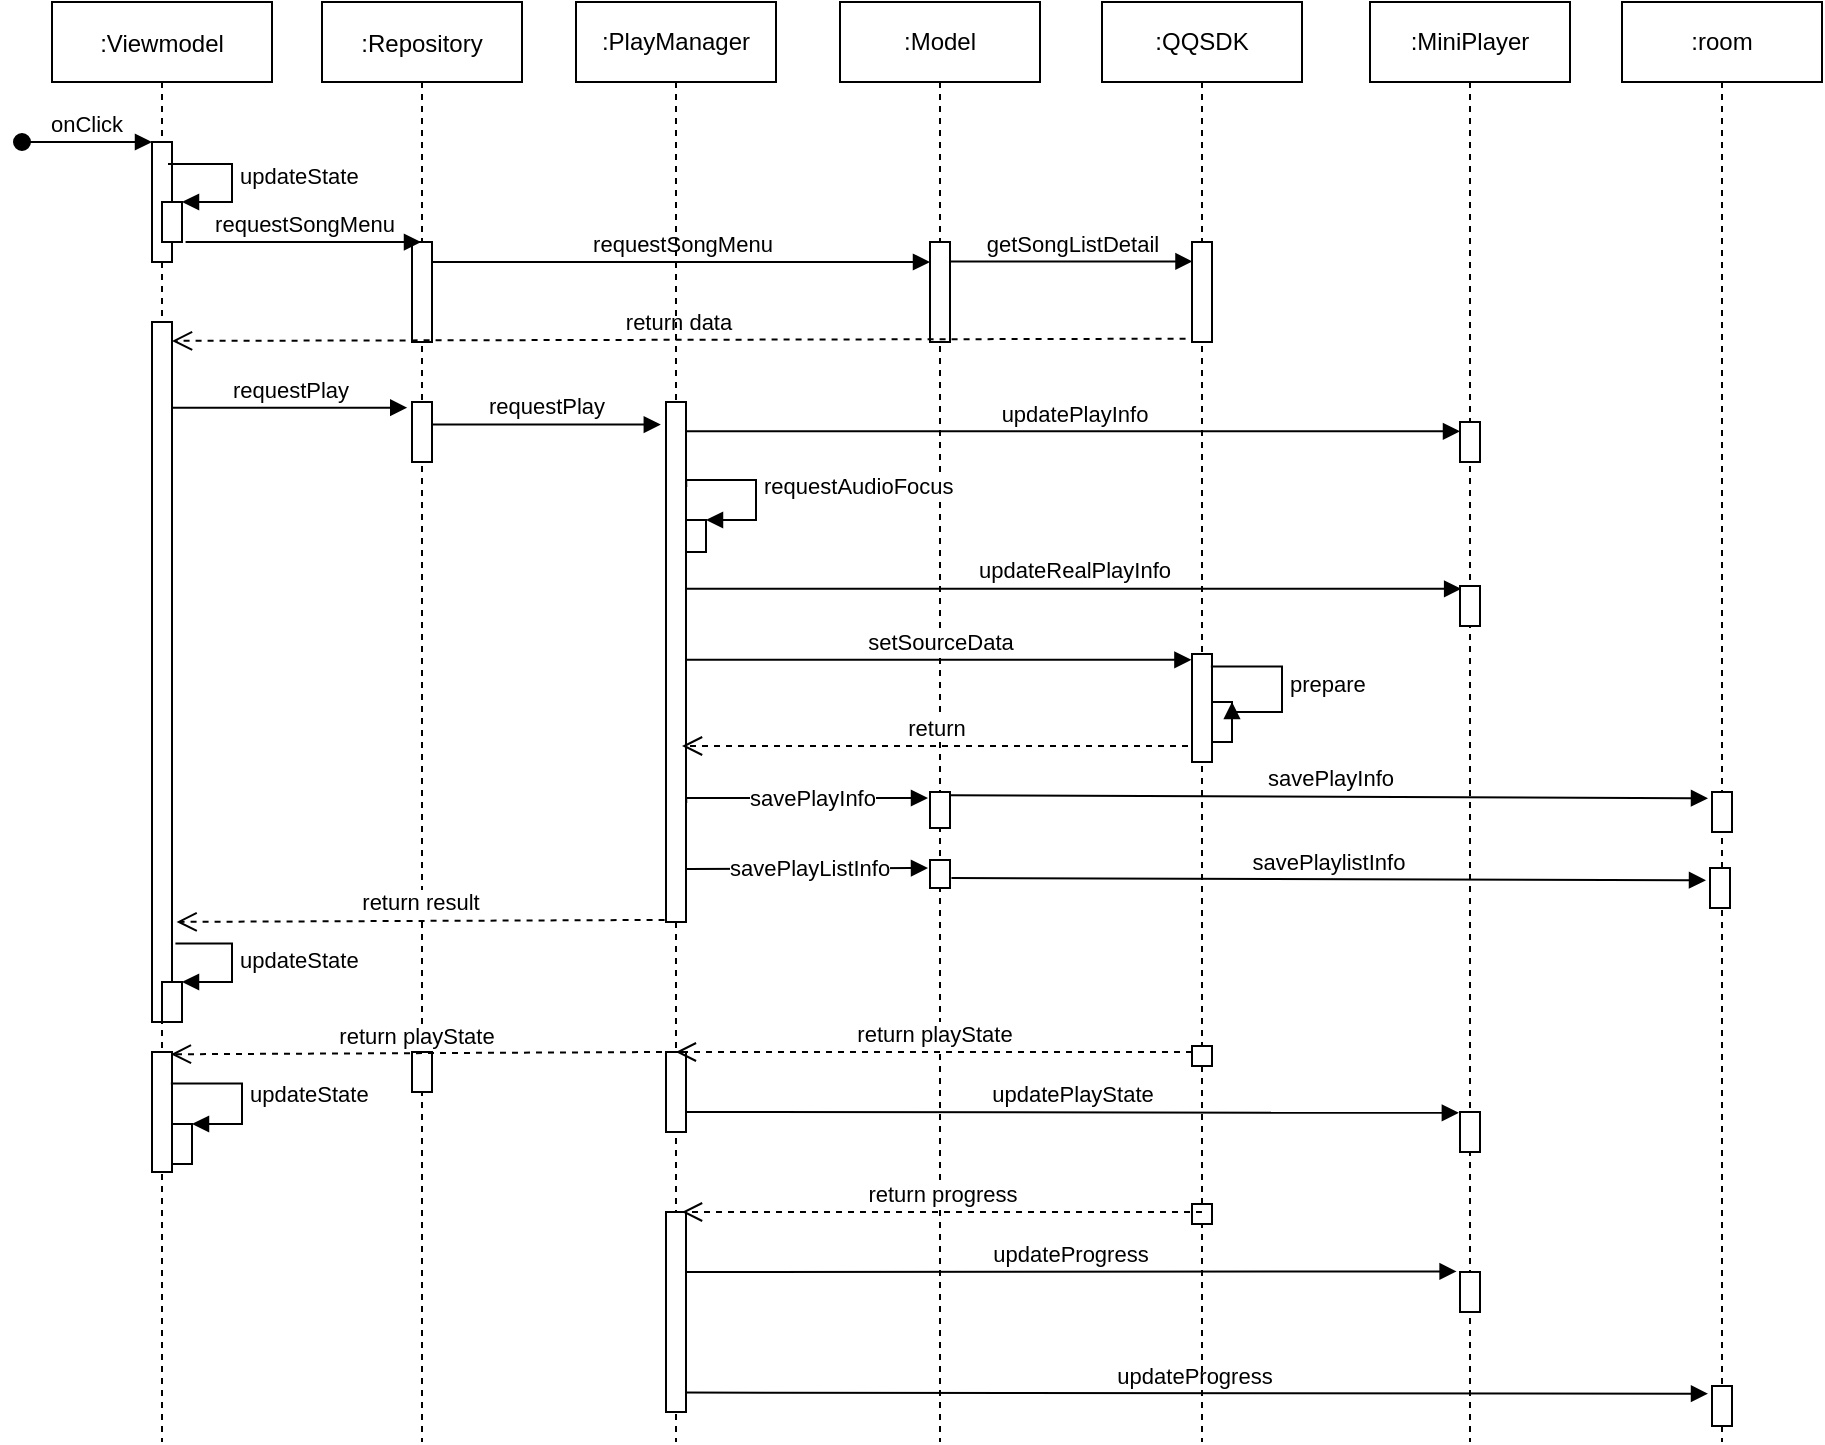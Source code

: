 <mxfile version="15.5.9" type="github">
  <diagram id="kgpKYQtTHZ0yAKxKKP6v" name="推荐歌单播放按钮">
    <mxGraphModel dx="1137" dy="648" grid="1" gridSize="10" guides="1" tooltips="1" connect="1" arrows="1" fold="1" page="1" pageScale="1" pageWidth="850" pageHeight="1100" math="0" shadow="0">
      <root>
        <mxCell id="0" />
        <mxCell id="1" parent="0" />
        <mxCell id="3nuBFxr9cyL0pnOWT2aG-1" value=":Viewmodel" style="shape=umlLifeline;perimeter=lifelinePerimeter;container=1;collapsible=0;recursiveResize=0;rounded=0;shadow=0;strokeWidth=1;" parent="1" vertex="1">
          <mxGeometry x="75" y="80" width="110" height="720" as="geometry" />
        </mxCell>
        <mxCell id="3nuBFxr9cyL0pnOWT2aG-2" value="" style="points=[];perimeter=orthogonalPerimeter;rounded=0;shadow=0;strokeWidth=1;" parent="3nuBFxr9cyL0pnOWT2aG-1" vertex="1">
          <mxGeometry x="50" y="70" width="10" height="60" as="geometry" />
        </mxCell>
        <mxCell id="3nuBFxr9cyL0pnOWT2aG-3" value="onClick" style="verticalAlign=bottom;startArrow=oval;endArrow=block;startSize=8;shadow=0;strokeWidth=1;" parent="3nuBFxr9cyL0pnOWT2aG-1" target="3nuBFxr9cyL0pnOWT2aG-2" edge="1">
          <mxGeometry relative="1" as="geometry">
            <mxPoint x="-15" y="70" as="sourcePoint" />
          </mxGeometry>
        </mxCell>
        <mxCell id="Qp0r34Nz9aP66fYgV8rX-2" value="" style="html=1;points=[];perimeter=orthogonalPerimeter;" parent="3nuBFxr9cyL0pnOWT2aG-1" vertex="1">
          <mxGeometry x="55" y="100" width="10" height="20" as="geometry" />
        </mxCell>
        <mxCell id="Qp0r34Nz9aP66fYgV8rX-3" value="updateState" style="edgeStyle=orthogonalEdgeStyle;html=1;align=left;spacingLeft=2;endArrow=block;rounded=0;entryX=1;entryY=0;" parent="3nuBFxr9cyL0pnOWT2aG-1" target="Qp0r34Nz9aP66fYgV8rX-2" edge="1">
          <mxGeometry relative="1" as="geometry">
            <mxPoint x="58" y="81" as="sourcePoint" />
            <Array as="points">
              <mxPoint x="90" y="81" />
              <mxPoint x="90" y="100" />
            </Array>
          </mxGeometry>
        </mxCell>
        <mxCell id="Qp0r34Nz9aP66fYgV8rX-12" value="" style="html=1;points=[];perimeter=orthogonalPerimeter;" parent="3nuBFxr9cyL0pnOWT2aG-1" vertex="1">
          <mxGeometry x="50" y="160" width="10" height="350" as="geometry" />
        </mxCell>
        <mxCell id="TKW9vv0dUy3avXd2fPIE-27" value="" style="html=1;points=[];perimeter=orthogonalPerimeter;" parent="3nuBFxr9cyL0pnOWT2aG-1" vertex="1">
          <mxGeometry x="50" y="525" width="10" height="60" as="geometry" />
        </mxCell>
        <mxCell id="TKW9vv0dUy3avXd2fPIE-28" value="" style="html=1;points=[];perimeter=orthogonalPerimeter;" parent="3nuBFxr9cyL0pnOWT2aG-1" vertex="1">
          <mxGeometry x="60" y="561" width="10" height="20" as="geometry" />
        </mxCell>
        <mxCell id="TKW9vv0dUy3avXd2fPIE-29" value="updateState" style="edgeStyle=orthogonalEdgeStyle;html=1;align=left;spacingLeft=2;endArrow=block;rounded=0;entryX=1;entryY=0;exitX=0.943;exitY=0.162;exitDx=0;exitDy=0;exitPerimeter=0;" parent="3nuBFxr9cyL0pnOWT2aG-1" target="TKW9vv0dUy3avXd2fPIE-28" edge="1">
          <mxGeometry relative="1" as="geometry">
            <mxPoint x="59.43" y="540.72" as="sourcePoint" />
            <Array as="points">
              <mxPoint x="95" y="541" />
              <mxPoint x="95" y="561" />
            </Array>
          </mxGeometry>
        </mxCell>
        <mxCell id="1OReREZztHgTOHha7a1d-3" value="" style="html=1;points=[];perimeter=orthogonalPerimeter;" vertex="1" parent="3nuBFxr9cyL0pnOWT2aG-1">
          <mxGeometry x="55" y="490" width="10" height="20" as="geometry" />
        </mxCell>
        <mxCell id="1OReREZztHgTOHha7a1d-4" value="updateState" style="edgeStyle=orthogonalEdgeStyle;html=1;align=left;spacingLeft=2;endArrow=block;rounded=0;entryX=1;entryY=0;exitX=1.171;exitY=0.888;exitDx=0;exitDy=0;exitPerimeter=0;" edge="1" parent="3nuBFxr9cyL0pnOWT2aG-1" target="1OReREZztHgTOHha7a1d-3" source="Qp0r34Nz9aP66fYgV8rX-12">
          <mxGeometry relative="1" as="geometry">
            <mxPoint x="65" y="471" as="sourcePoint" />
            <Array as="points">
              <mxPoint x="90" y="471" />
              <mxPoint x="90" y="490" />
            </Array>
          </mxGeometry>
        </mxCell>
        <mxCell id="3nuBFxr9cyL0pnOWT2aG-5" value=":Repository" style="shape=umlLifeline;perimeter=lifelinePerimeter;container=1;collapsible=0;recursiveResize=0;rounded=0;shadow=0;strokeWidth=1;" parent="1" vertex="1">
          <mxGeometry x="210" y="80" width="100" height="720" as="geometry" />
        </mxCell>
        <mxCell id="3nuBFxr9cyL0pnOWT2aG-6" value="" style="points=[];perimeter=orthogonalPerimeter;rounded=0;shadow=0;strokeWidth=1;" parent="3nuBFxr9cyL0pnOWT2aG-5" vertex="1">
          <mxGeometry x="45" y="120" width="10" height="50" as="geometry" />
        </mxCell>
        <mxCell id="Qp0r34Nz9aP66fYgV8rX-9" value="requestSongMenu" style="html=1;verticalAlign=bottom;endArrow=block;rounded=0;" parent="3nuBFxr9cyL0pnOWT2aG-5" target="Qp0r34Nz9aP66fYgV8rX-10" edge="1">
          <mxGeometry width="80" relative="1" as="geometry">
            <mxPoint x="55" y="130" as="sourcePoint" />
            <mxPoint x="135" y="130" as="targetPoint" />
          </mxGeometry>
        </mxCell>
        <mxCell id="Qp0r34Nz9aP66fYgV8rX-16" value="" style="html=1;points=[];perimeter=orthogonalPerimeter;" parent="3nuBFxr9cyL0pnOWT2aG-5" vertex="1">
          <mxGeometry x="45" y="200" width="10" height="30" as="geometry" />
        </mxCell>
        <mxCell id="TKW9vv0dUy3avXd2fPIE-30" value="" style="html=1;points=[];perimeter=orthogonalPerimeter;" parent="3nuBFxr9cyL0pnOWT2aG-5" vertex="1">
          <mxGeometry x="45" y="525" width="10" height="20" as="geometry" />
        </mxCell>
        <mxCell id="Qp0r34Nz9aP66fYgV8rX-7" value=":Model" style="shape=umlLifeline;perimeter=lifelinePerimeter;whiteSpace=wrap;html=1;container=1;collapsible=0;recursiveResize=0;outlineConnect=0;" parent="1" vertex="1">
          <mxGeometry x="469" y="80" width="100" height="720" as="geometry" />
        </mxCell>
        <mxCell id="Qp0r34Nz9aP66fYgV8rX-10" value="" style="html=1;points=[];perimeter=orthogonalPerimeter;" parent="Qp0r34Nz9aP66fYgV8rX-7" vertex="1">
          <mxGeometry x="45" y="120" width="10" height="50" as="geometry" />
        </mxCell>
        <mxCell id="TKW9vv0dUy3avXd2fPIE-1" value="" style="html=1;points=[];perimeter=orthogonalPerimeter;" parent="Qp0r34Nz9aP66fYgV8rX-7" vertex="1">
          <mxGeometry x="45" y="395" width="10" height="18" as="geometry" />
        </mxCell>
        <mxCell id="TKW9vv0dUy3avXd2fPIE-3" value="" style="html=1;points=[];perimeter=orthogonalPerimeter;" parent="Qp0r34Nz9aP66fYgV8rX-7" vertex="1">
          <mxGeometry x="45" y="429" width="10" height="14" as="geometry" />
        </mxCell>
        <mxCell id="TKW9vv0dUy3avXd2fPIE-34" value="updateProgress" style="html=1;verticalAlign=bottom;endArrow=block;rounded=0;entryX=-0.2;entryY=0.193;entryDx=0;entryDy=0;entryPerimeter=0;" parent="Qp0r34Nz9aP66fYgV8rX-7" target="TKW9vv0dUy3avXd2fPIE-35" edge="1">
          <mxGeometry width="80" relative="1" as="geometry">
            <mxPoint x="-79" y="695.28" as="sourcePoint" />
            <mxPoint x="306.29" y="695" as="targetPoint" />
          </mxGeometry>
        </mxCell>
        <mxCell id="Qp0r34Nz9aP66fYgV8rX-5" value="requestSongMenu" style="html=1;verticalAlign=bottom;endArrow=block;rounded=0;exitX=1.179;exitY=1.003;exitDx=0;exitDy=0;exitPerimeter=0;" parent="1" source="Qp0r34Nz9aP66fYgV8rX-2" target="3nuBFxr9cyL0pnOWT2aG-5" edge="1">
          <mxGeometry relative="1" as="geometry">
            <mxPoint x="99" y="210" as="sourcePoint" />
            <mxPoint x="269.0" y="210.0" as="targetPoint" />
          </mxGeometry>
        </mxCell>
        <mxCell id="Qp0r34Nz9aP66fYgV8rX-11" value="return data" style="html=1;verticalAlign=bottom;endArrow=open;dashed=1;endSize=8;rounded=0;exitX=-0.321;exitY=0.967;exitDx=0;exitDy=0;exitPerimeter=0;entryX=1;entryY=0.027;entryDx=0;entryDy=0;entryPerimeter=0;" parent="1" source="Qp0r34Nz9aP66fYgV8rX-21" target="Qp0r34Nz9aP66fYgV8rX-12" edge="1">
          <mxGeometry relative="1" as="geometry">
            <mxPoint x="480" y="270" as="sourcePoint" />
            <mxPoint x="140" y="248" as="targetPoint" />
          </mxGeometry>
        </mxCell>
        <mxCell id="Qp0r34Nz9aP66fYgV8rX-13" value=":PlayManager" style="shape=umlLifeline;perimeter=lifelinePerimeter;whiteSpace=wrap;html=1;container=1;collapsible=0;recursiveResize=0;outlineConnect=0;" parent="1" vertex="1">
          <mxGeometry x="337" y="80" width="100" height="720" as="geometry" />
        </mxCell>
        <mxCell id="Qp0r34Nz9aP66fYgV8rX-19" value="" style="html=1;points=[];perimeter=orthogonalPerimeter;" parent="Qp0r34Nz9aP66fYgV8rX-13" vertex="1">
          <mxGeometry x="45" y="200" width="10" height="260" as="geometry" />
        </mxCell>
        <mxCell id="Qp0r34Nz9aP66fYgV8rX-24" value="updatePlayInfo" style="html=1;verticalAlign=bottom;endArrow=block;rounded=0;" parent="Qp0r34Nz9aP66fYgV8rX-13" target="Qp0r34Nz9aP66fYgV8rX-25" edge="1">
          <mxGeometry width="80" relative="1" as="geometry">
            <mxPoint x="55" y="214.66" as="sourcePoint" />
            <mxPoint x="446.5" y="214.66" as="targetPoint" />
          </mxGeometry>
        </mxCell>
        <mxCell id="Qp0r34Nz9aP66fYgV8rX-29" value="" style="html=1;points=[];perimeter=orthogonalPerimeter;" parent="Qp0r34Nz9aP66fYgV8rX-13" vertex="1">
          <mxGeometry x="55" y="259" width="10" height="16" as="geometry" />
        </mxCell>
        <mxCell id="Qp0r34Nz9aP66fYgV8rX-30" value="requestAudioFocus" style="edgeStyle=orthogonalEdgeStyle;html=1;align=left;spacingLeft=2;endArrow=block;rounded=0;entryX=1;entryY=0;exitX=1.014;exitY=0.311;exitDx=0;exitDy=0;exitPerimeter=0;" parent="Qp0r34Nz9aP66fYgV8rX-13" target="Qp0r34Nz9aP66fYgV8rX-29" edge="1">
          <mxGeometry relative="1" as="geometry">
            <mxPoint x="55.14" y="242.54" as="sourcePoint" />
            <Array as="points">
              <mxPoint x="55" y="239" />
              <mxPoint x="90" y="239" />
              <mxPoint x="90" y="259" />
            </Array>
          </mxGeometry>
        </mxCell>
        <mxCell id="TKW9vv0dUy3avXd2fPIE-17" value="" style="html=1;points=[];perimeter=orthogonalPerimeter;" parent="Qp0r34Nz9aP66fYgV8rX-13" vertex="1">
          <mxGeometry x="45" y="525" width="10" height="40" as="geometry" />
        </mxCell>
        <mxCell id="TKW9vv0dUy3avXd2fPIE-18" value="updatePlayState" style="html=1;verticalAlign=bottom;endArrow=block;rounded=0;entryX=-0.057;entryY=0.021;entryDx=0;entryDy=0;entryPerimeter=0;" parent="Qp0r34Nz9aP66fYgV8rX-13" target="TKW9vv0dUy3avXd2fPIE-19" edge="1">
          <mxGeometry width="80" relative="1" as="geometry">
            <mxPoint x="55" y="555" as="sourcePoint" />
            <mxPoint x="135" y="555" as="targetPoint" />
          </mxGeometry>
        </mxCell>
        <mxCell id="TKW9vv0dUy3avXd2fPIE-22" value="" style="html=1;points=[];perimeter=orthogonalPerimeter;" parent="Qp0r34Nz9aP66fYgV8rX-13" vertex="1">
          <mxGeometry x="45" y="605" width="10" height="100" as="geometry" />
        </mxCell>
        <mxCell id="TKW9vv0dUy3avXd2fPIE-25" value="updateProgress" style="html=1;verticalAlign=bottom;endArrow=block;rounded=0;entryX=-0.171;entryY=-0.014;entryDx=0;entryDy=0;entryPerimeter=0;" parent="Qp0r34Nz9aP66fYgV8rX-13" target="TKW9vv0dUy3avXd2fPIE-24" edge="1">
          <mxGeometry width="80" relative="1" as="geometry">
            <mxPoint x="55" y="635" as="sourcePoint" />
            <mxPoint x="135" y="635" as="targetPoint" />
          </mxGeometry>
        </mxCell>
        <mxCell id="Qp0r34Nz9aP66fYgV8rX-17" value="requestPlay" style="html=1;verticalAlign=bottom;endArrow=block;rounded=0;entryX=-0.238;entryY=0.094;entryDx=0;entryDy=0;entryPerimeter=0;" parent="1" source="Qp0r34Nz9aP66fYgV8rX-12" target="Qp0r34Nz9aP66fYgV8rX-16" edge="1">
          <mxGeometry width="80" relative="1" as="geometry">
            <mxPoint x="400" y="270" as="sourcePoint" />
            <mxPoint x="480" y="270" as="targetPoint" />
          </mxGeometry>
        </mxCell>
        <mxCell id="Qp0r34Nz9aP66fYgV8rX-18" value="requestPlay" style="html=1;verticalAlign=bottom;endArrow=block;rounded=0;entryX=-0.259;entryY=0.105;entryDx=0;entryDy=0;entryPerimeter=0;" parent="1" edge="1">
          <mxGeometry width="80" relative="1" as="geometry">
            <mxPoint x="265" y="291.3" as="sourcePoint" />
            <mxPoint x="379.41" y="291.3" as="targetPoint" />
          </mxGeometry>
        </mxCell>
        <mxCell id="Qp0r34Nz9aP66fYgV8rX-20" value=":QQSDK" style="shape=umlLifeline;perimeter=lifelinePerimeter;whiteSpace=wrap;html=1;container=1;collapsible=0;recursiveResize=0;outlineConnect=0;" parent="1" vertex="1">
          <mxGeometry x="600" y="80" width="100" height="720" as="geometry" />
        </mxCell>
        <mxCell id="Qp0r34Nz9aP66fYgV8rX-21" value="" style="html=1;points=[];perimeter=orthogonalPerimeter;" parent="Qp0r34Nz9aP66fYgV8rX-20" vertex="1">
          <mxGeometry x="45" y="120" width="10" height="50" as="geometry" />
        </mxCell>
        <mxCell id="TKW9vv0dUy3avXd2fPIE-11" value="" style="html=1;points=[];perimeter=orthogonalPerimeter;" parent="Qp0r34Nz9aP66fYgV8rX-20" vertex="1">
          <mxGeometry x="45" y="326" width="10" height="54" as="geometry" />
        </mxCell>
        <mxCell id="TKW9vv0dUy3avXd2fPIE-14" value="" style="html=1;points=[];perimeter=orthogonalPerimeter;" parent="Qp0r34Nz9aP66fYgV8rX-20" vertex="1">
          <mxGeometry x="55" y="350" width="10" height="20" as="geometry" />
        </mxCell>
        <mxCell id="TKW9vv0dUy3avXd2fPIE-15" value="prepare" style="edgeStyle=orthogonalEdgeStyle;html=1;align=left;spacingLeft=2;endArrow=block;rounded=0;entryX=1;entryY=0;exitX=0.943;exitY=0.164;exitDx=0;exitDy=0;exitPerimeter=0;" parent="Qp0r34Nz9aP66fYgV8rX-20" target="TKW9vv0dUy3avXd2fPIE-14" edge="1">
          <mxGeometry relative="1" as="geometry">
            <mxPoint x="54.43" y="332.3" as="sourcePoint" />
            <Array as="points">
              <mxPoint x="90" y="332" />
              <mxPoint x="90" y="355" />
            </Array>
          </mxGeometry>
        </mxCell>
        <mxCell id="TKW9vv0dUy3avXd2fPIE-16" value="return playState" style="html=1;verticalAlign=bottom;endArrow=open;dashed=1;endSize=8;rounded=0;" parent="Qp0r34Nz9aP66fYgV8rX-20" edge="1">
          <mxGeometry relative="1" as="geometry">
            <mxPoint x="45" y="525" as="sourcePoint" />
            <mxPoint x="-213.071" y="525" as="targetPoint" />
          </mxGeometry>
        </mxCell>
        <mxCell id="TKW9vv0dUy3avXd2fPIE-31" value="" style="html=1;points=[];perimeter=orthogonalPerimeter;" parent="Qp0r34Nz9aP66fYgV8rX-20" vertex="1">
          <mxGeometry x="45" y="601" width="10" height="10" as="geometry" />
        </mxCell>
        <mxCell id="TKW9vv0dUy3avXd2fPIE-37" value="" style="html=1;points=[];perimeter=orthogonalPerimeter;" parent="Qp0r34Nz9aP66fYgV8rX-20" vertex="1">
          <mxGeometry x="45" y="522" width="10" height="10" as="geometry" />
        </mxCell>
        <mxCell id="Qp0r34Nz9aP66fYgV8rX-22" value="getSongListDetail" style="html=1;verticalAlign=bottom;endArrow=block;rounded=0;entryX=0.024;entryY=0.194;entryDx=0;entryDy=0;entryPerimeter=0;" parent="1" source="Qp0r34Nz9aP66fYgV8rX-10" target="Qp0r34Nz9aP66fYgV8rX-21" edge="1">
          <mxGeometry width="80" relative="1" as="geometry">
            <mxPoint x="540" y="210" as="sourcePoint" />
            <mxPoint x="620" y="210" as="targetPoint" />
          </mxGeometry>
        </mxCell>
        <mxCell id="Qp0r34Nz9aP66fYgV8rX-23" value=":MiniPlayer" style="shape=umlLifeline;perimeter=lifelinePerimeter;whiteSpace=wrap;html=1;container=1;collapsible=0;recursiveResize=0;outlineConnect=0;" parent="1" vertex="1">
          <mxGeometry x="734" y="80" width="100" height="720" as="geometry" />
        </mxCell>
        <mxCell id="Qp0r34Nz9aP66fYgV8rX-25" value="" style="html=1;points=[];perimeter=orthogonalPerimeter;" parent="Qp0r34Nz9aP66fYgV8rX-23" vertex="1">
          <mxGeometry x="45" y="210" width="10" height="20" as="geometry" />
        </mxCell>
        <mxCell id="TKW9vv0dUy3avXd2fPIE-13" value="" style="html=1;points=[];perimeter=orthogonalPerimeter;" parent="Qp0r34Nz9aP66fYgV8rX-23" vertex="1">
          <mxGeometry x="45" y="292" width="10" height="20" as="geometry" />
        </mxCell>
        <mxCell id="TKW9vv0dUy3avXd2fPIE-19" value="" style="html=1;points=[];perimeter=orthogonalPerimeter;" parent="Qp0r34Nz9aP66fYgV8rX-23" vertex="1">
          <mxGeometry x="45" y="555" width="10" height="20" as="geometry" />
        </mxCell>
        <mxCell id="TKW9vv0dUy3avXd2fPIE-24" value="" style="html=1;points=[];perimeter=orthogonalPerimeter;" parent="Qp0r34Nz9aP66fYgV8rX-23" vertex="1">
          <mxGeometry x="45" y="635" width="10" height="20" as="geometry" />
        </mxCell>
        <mxCell id="TKW9vv0dUy3avXd2fPIE-2" value="savePlayInfo" style="edgeStyle=orthogonalEdgeStyle;html=1;align=left;spacingLeft=2;endArrow=block;rounded=0;exitX=1.014;exitY=0.311;exitDx=0;exitDy=0;exitPerimeter=0;" parent="1" edge="1">
          <mxGeometry x="-0.51" relative="1" as="geometry">
            <mxPoint x="392.14" y="480.54" as="sourcePoint" />
            <Array as="points">
              <mxPoint x="392" y="478" />
              <mxPoint x="513" y="478" />
            </Array>
            <mxPoint x="513" y="478" as="targetPoint" />
            <mxPoint as="offset" />
          </mxGeometry>
        </mxCell>
        <mxCell id="TKW9vv0dUy3avXd2fPIE-4" value="savePlayListInfo" style="edgeStyle=orthogonalEdgeStyle;html=1;align=left;spacingLeft=2;endArrow=block;rounded=0;exitX=1.014;exitY=0.311;exitDx=0;exitDy=0;exitPerimeter=0;" parent="1" edge="1">
          <mxGeometry x="-0.704" relative="1" as="geometry">
            <mxPoint x="392.14" y="513.54" as="sourcePoint" />
            <Array as="points">
              <mxPoint x="513" y="514" />
            </Array>
            <mxPoint x="513" y="513" as="targetPoint" />
            <mxPoint as="offset" />
          </mxGeometry>
        </mxCell>
        <mxCell id="TKW9vv0dUy3avXd2fPIE-5" value=":room" style="shape=umlLifeline;perimeter=lifelinePerimeter;whiteSpace=wrap;html=1;container=1;collapsible=0;recursiveResize=0;outlineConnect=0;" parent="1" vertex="1">
          <mxGeometry x="860" y="80" width="100" height="720" as="geometry" />
        </mxCell>
        <mxCell id="TKW9vv0dUy3avXd2fPIE-6" value="" style="html=1;points=[];perimeter=orthogonalPerimeter;" parent="TKW9vv0dUy3avXd2fPIE-5" vertex="1">
          <mxGeometry x="45" y="395" width="10" height="20" as="geometry" />
        </mxCell>
        <mxCell id="TKW9vv0dUy3avXd2fPIE-35" value="" style="html=1;points=[];perimeter=orthogonalPerimeter;" parent="TKW9vv0dUy3avXd2fPIE-5" vertex="1">
          <mxGeometry x="45" y="692" width="10" height="20" as="geometry" />
        </mxCell>
        <mxCell id="TKW9vv0dUy3avXd2fPIE-7" value="savePlayInfo" style="html=1;verticalAlign=bottom;endArrow=block;rounded=0;exitX=1.014;exitY=0.087;exitDx=0;exitDy=0;exitPerimeter=0;entryX=-0.2;entryY=0.157;entryDx=0;entryDy=0;entryPerimeter=0;" parent="1" source="TKW9vv0dUy3avXd2fPIE-1" target="TKW9vv0dUy3avXd2fPIE-6" edge="1">
          <mxGeometry width="80" relative="1" as="geometry">
            <mxPoint x="490" y="473" as="sourcePoint" />
            <mxPoint x="570" y="473" as="targetPoint" />
          </mxGeometry>
        </mxCell>
        <mxCell id="TKW9vv0dUy3avXd2fPIE-8" value="" style="html=1;points=[];perimeter=orthogonalPerimeter;" parent="1" vertex="1">
          <mxGeometry x="904" y="513" width="10" height="20" as="geometry" />
        </mxCell>
        <mxCell id="TKW9vv0dUy3avXd2fPIE-9" value="savePlaylistInfo" style="html=1;verticalAlign=bottom;endArrow=block;rounded=0;exitX=1.071;exitY=0.071;exitDx=0;exitDy=0;exitPerimeter=0;entryX=-0.2;entryY=0.157;entryDx=0;entryDy=0;entryPerimeter=0;" parent="1" edge="1">
          <mxGeometry width="80" relative="1" as="geometry">
            <mxPoint x="524.71" y="517.994" as="sourcePoint" />
            <mxPoint x="902" y="519.14" as="targetPoint" />
          </mxGeometry>
        </mxCell>
        <mxCell id="TKW9vv0dUy3avXd2fPIE-10" value="setSourceData" style="html=1;verticalAlign=bottom;endArrow=block;rounded=0;entryX=-0.029;entryY=0.119;entryDx=0;entryDy=0;entryPerimeter=0;" parent="1" edge="1">
          <mxGeometry width="80" relative="1" as="geometry">
            <mxPoint x="392" y="408.925" as="sourcePoint" />
            <mxPoint x="644.71" y="408.925" as="targetPoint" />
          </mxGeometry>
        </mxCell>
        <mxCell id="TKW9vv0dUy3avXd2fPIE-12" value="updateRealPlayInfo" style="html=1;verticalAlign=bottom;endArrow=block;rounded=0;entryX=0.057;entryY=0.071;entryDx=0;entryDy=0;entryPerimeter=0;" parent="1" target="TKW9vv0dUy3avXd2fPIE-13" edge="1">
          <mxGeometry width="80" relative="1" as="geometry">
            <mxPoint x="392" y="373.42" as="sourcePoint" />
            <mxPoint x="780" y="375" as="targetPoint" />
          </mxGeometry>
        </mxCell>
        <mxCell id="TKW9vv0dUy3avXd2fPIE-21" value="return progress" style="html=1;verticalAlign=bottom;endArrow=open;dashed=1;endSize=8;rounded=0;" parent="1" edge="1">
          <mxGeometry relative="1" as="geometry">
            <mxPoint x="650" y="685" as="sourcePoint" />
            <mxPoint x="390" y="685" as="targetPoint" />
          </mxGeometry>
        </mxCell>
        <mxCell id="TKW9vv0dUy3avXd2fPIE-26" value="return playState" style="html=1;verticalAlign=bottom;endArrow=open;dashed=1;endSize=8;rounded=0;entryX=0.943;entryY=0.019;entryDx=0;entryDy=0;entryPerimeter=0;" parent="1" target="TKW9vv0dUy3avXd2fPIE-27" edge="1">
          <mxGeometry relative="1" as="geometry">
            <mxPoint x="380" y="605" as="sourcePoint" />
            <mxPoint x="140" y="605" as="targetPoint" />
          </mxGeometry>
        </mxCell>
        <mxCell id="TKW9vv0dUy3avXd2fPIE-36" value="return" style="html=1;verticalAlign=bottom;endArrow=open;dashed=1;endSize=8;rounded=0;exitX=-0.2;exitY=1;exitDx=0;exitDy=0;exitPerimeter=0;" parent="1" edge="1">
          <mxGeometry relative="1" as="geometry">
            <mxPoint x="643" y="452" as="sourcePoint" />
            <mxPoint x="390" y="452" as="targetPoint" />
          </mxGeometry>
        </mxCell>
        <mxCell id="1OReREZztHgTOHha7a1d-2" value="return result" style="html=1;verticalAlign=bottom;endArrow=open;dashed=1;endSize=8;rounded=0;exitX=-0.071;exitY=0.996;exitDx=0;exitDy=0;exitPerimeter=0;entryX=1.229;entryY=0.857;entryDx=0;entryDy=0;entryPerimeter=0;" edge="1" parent="1" source="Qp0r34Nz9aP66fYgV8rX-19" target="Qp0r34Nz9aP66fYgV8rX-12">
          <mxGeometry relative="1" as="geometry">
            <mxPoint x="280" y="530" as="sourcePoint" />
            <mxPoint x="130" y="539" as="targetPoint" />
          </mxGeometry>
        </mxCell>
      </root>
    </mxGraphModel>
  </diagram>
</mxfile>
